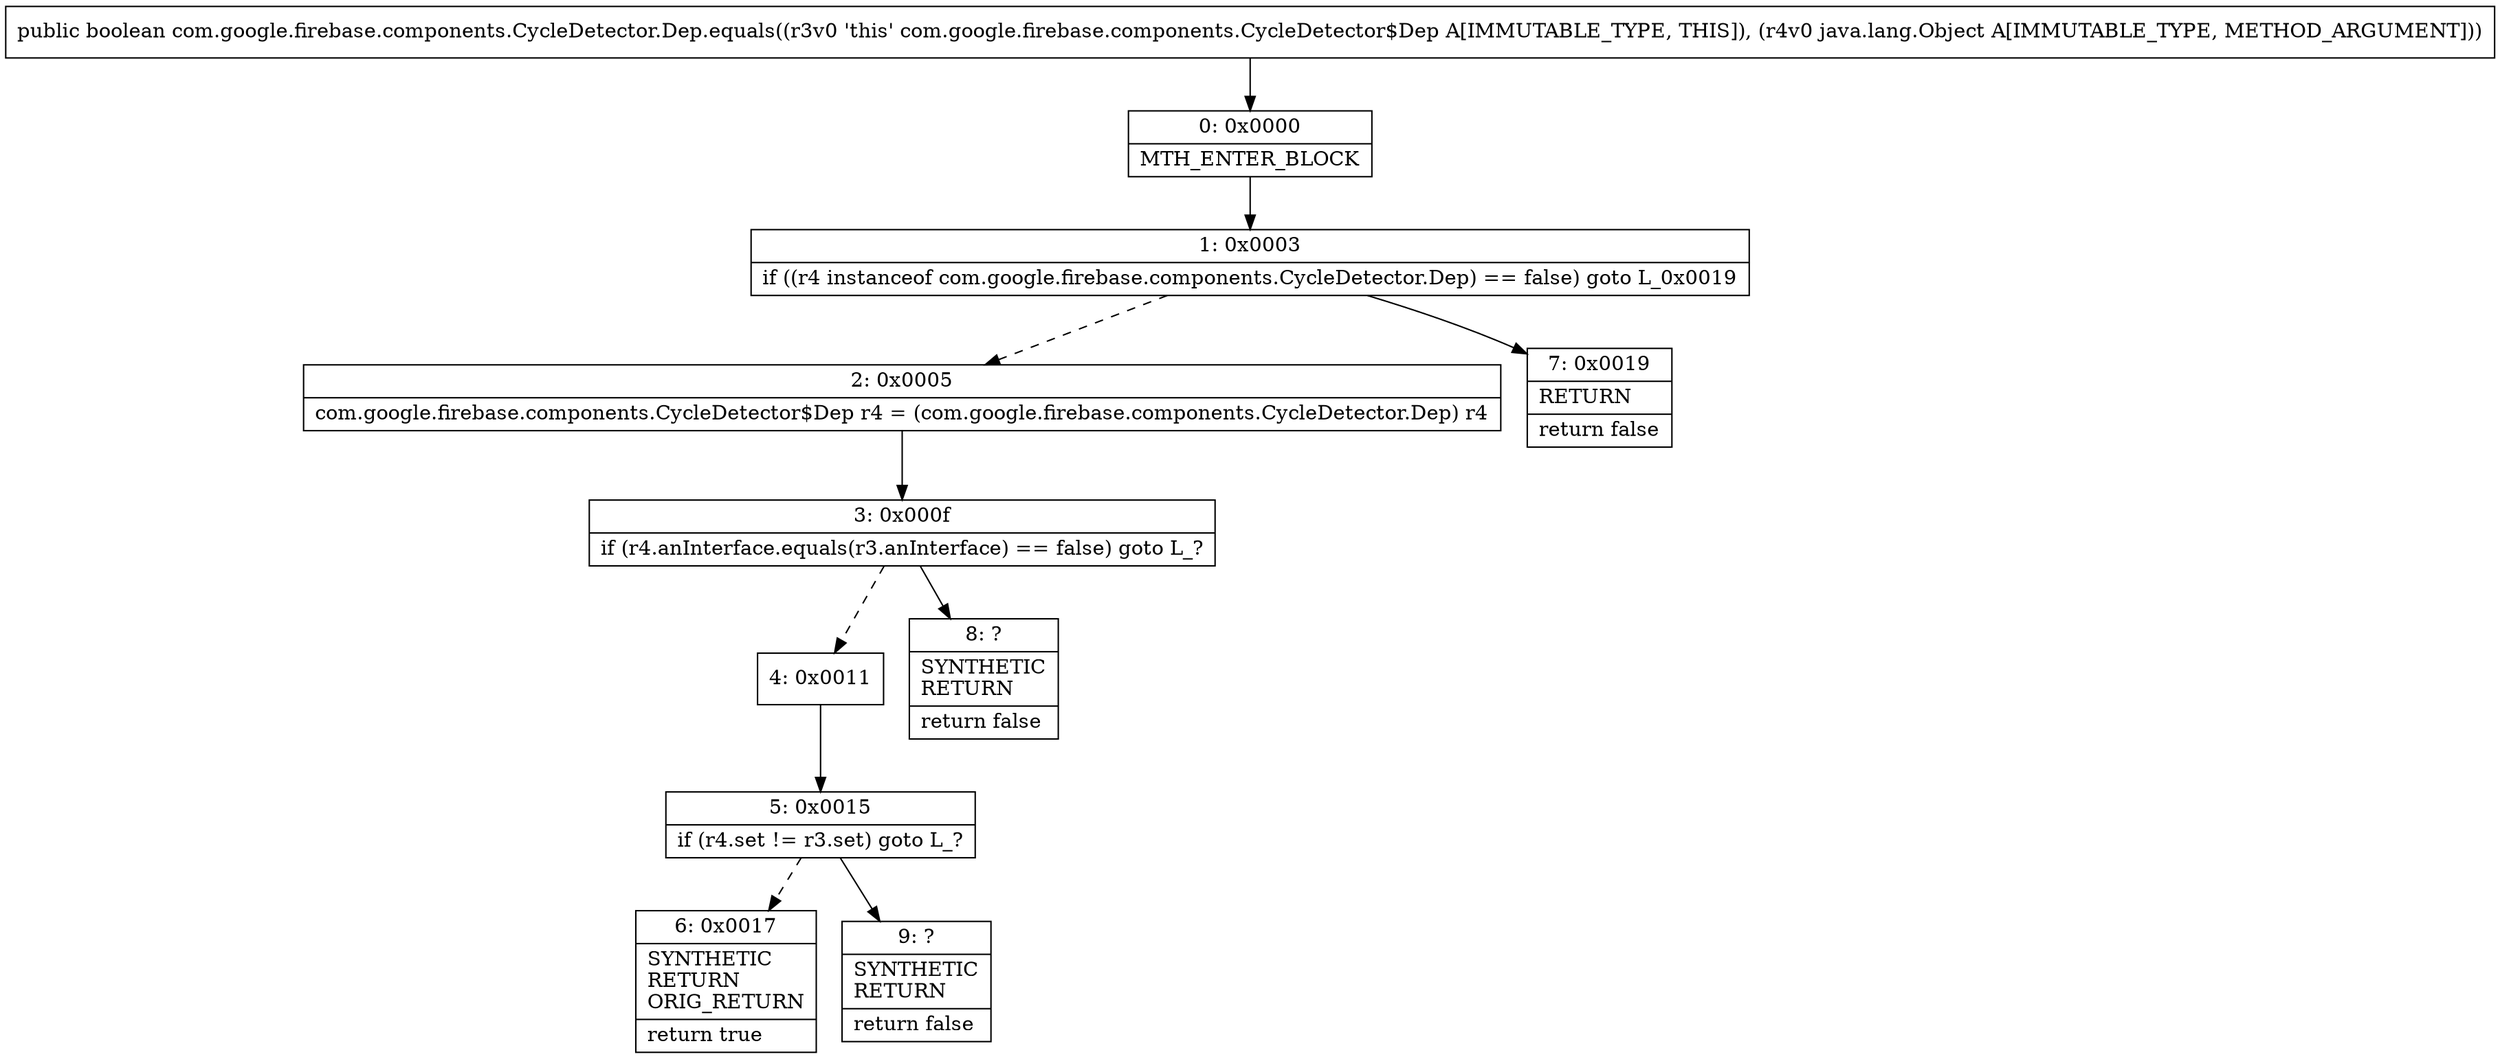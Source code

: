 digraph "CFG forcom.google.firebase.components.CycleDetector.Dep.equals(Ljava\/lang\/Object;)Z" {
Node_0 [shape=record,label="{0\:\ 0x0000|MTH_ENTER_BLOCK\l}"];
Node_1 [shape=record,label="{1\:\ 0x0003|if ((r4 instanceof com.google.firebase.components.CycleDetector.Dep) == false) goto L_0x0019\l}"];
Node_2 [shape=record,label="{2\:\ 0x0005|com.google.firebase.components.CycleDetector$Dep r4 = (com.google.firebase.components.CycleDetector.Dep) r4\l}"];
Node_3 [shape=record,label="{3\:\ 0x000f|if (r4.anInterface.equals(r3.anInterface) == false) goto L_?\l}"];
Node_4 [shape=record,label="{4\:\ 0x0011}"];
Node_5 [shape=record,label="{5\:\ 0x0015|if (r4.set != r3.set) goto L_?\l}"];
Node_6 [shape=record,label="{6\:\ 0x0017|SYNTHETIC\lRETURN\lORIG_RETURN\l|return true\l}"];
Node_7 [shape=record,label="{7\:\ 0x0019|RETURN\l|return false\l}"];
Node_8 [shape=record,label="{8\:\ ?|SYNTHETIC\lRETURN\l|return false\l}"];
Node_9 [shape=record,label="{9\:\ ?|SYNTHETIC\lRETURN\l|return false\l}"];
MethodNode[shape=record,label="{public boolean com.google.firebase.components.CycleDetector.Dep.equals((r3v0 'this' com.google.firebase.components.CycleDetector$Dep A[IMMUTABLE_TYPE, THIS]), (r4v0 java.lang.Object A[IMMUTABLE_TYPE, METHOD_ARGUMENT])) }"];
MethodNode -> Node_0;
Node_0 -> Node_1;
Node_1 -> Node_2[style=dashed];
Node_1 -> Node_7;
Node_2 -> Node_3;
Node_3 -> Node_4[style=dashed];
Node_3 -> Node_8;
Node_4 -> Node_5;
Node_5 -> Node_6[style=dashed];
Node_5 -> Node_9;
}


